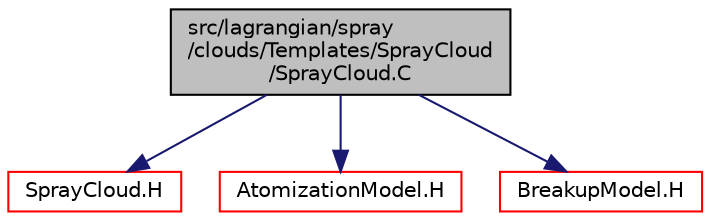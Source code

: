 digraph "src/lagrangian/spray/clouds/Templates/SprayCloud/SprayCloud.C"
{
  bgcolor="transparent";
  edge [fontname="Helvetica",fontsize="10",labelfontname="Helvetica",labelfontsize="10"];
  node [fontname="Helvetica",fontsize="10",shape=record];
  Node1 [label="src/lagrangian/spray\l/clouds/Templates/SprayCloud\l/SprayCloud.C",height=0.2,width=0.4,color="black", fillcolor="grey75", style="filled", fontcolor="black"];
  Node1 -> Node2 [color="midnightblue",fontsize="10",style="solid",fontname="Helvetica"];
  Node2 [label="SprayCloud.H",height=0.2,width=0.4,color="red",URL="$a07287.html"];
  Node1 -> Node3 [color="midnightblue",fontsize="10",style="solid",fontname="Helvetica"];
  Node3 [label="AtomizationModel.H",height=0.2,width=0.4,color="red",URL="$a07301.html"];
  Node1 -> Node4 [color="midnightblue",fontsize="10",style="solid",fontname="Helvetica"];
  Node4 [label="BreakupModel.H",height=0.2,width=0.4,color="red",URL="$a07312.html"];
}
